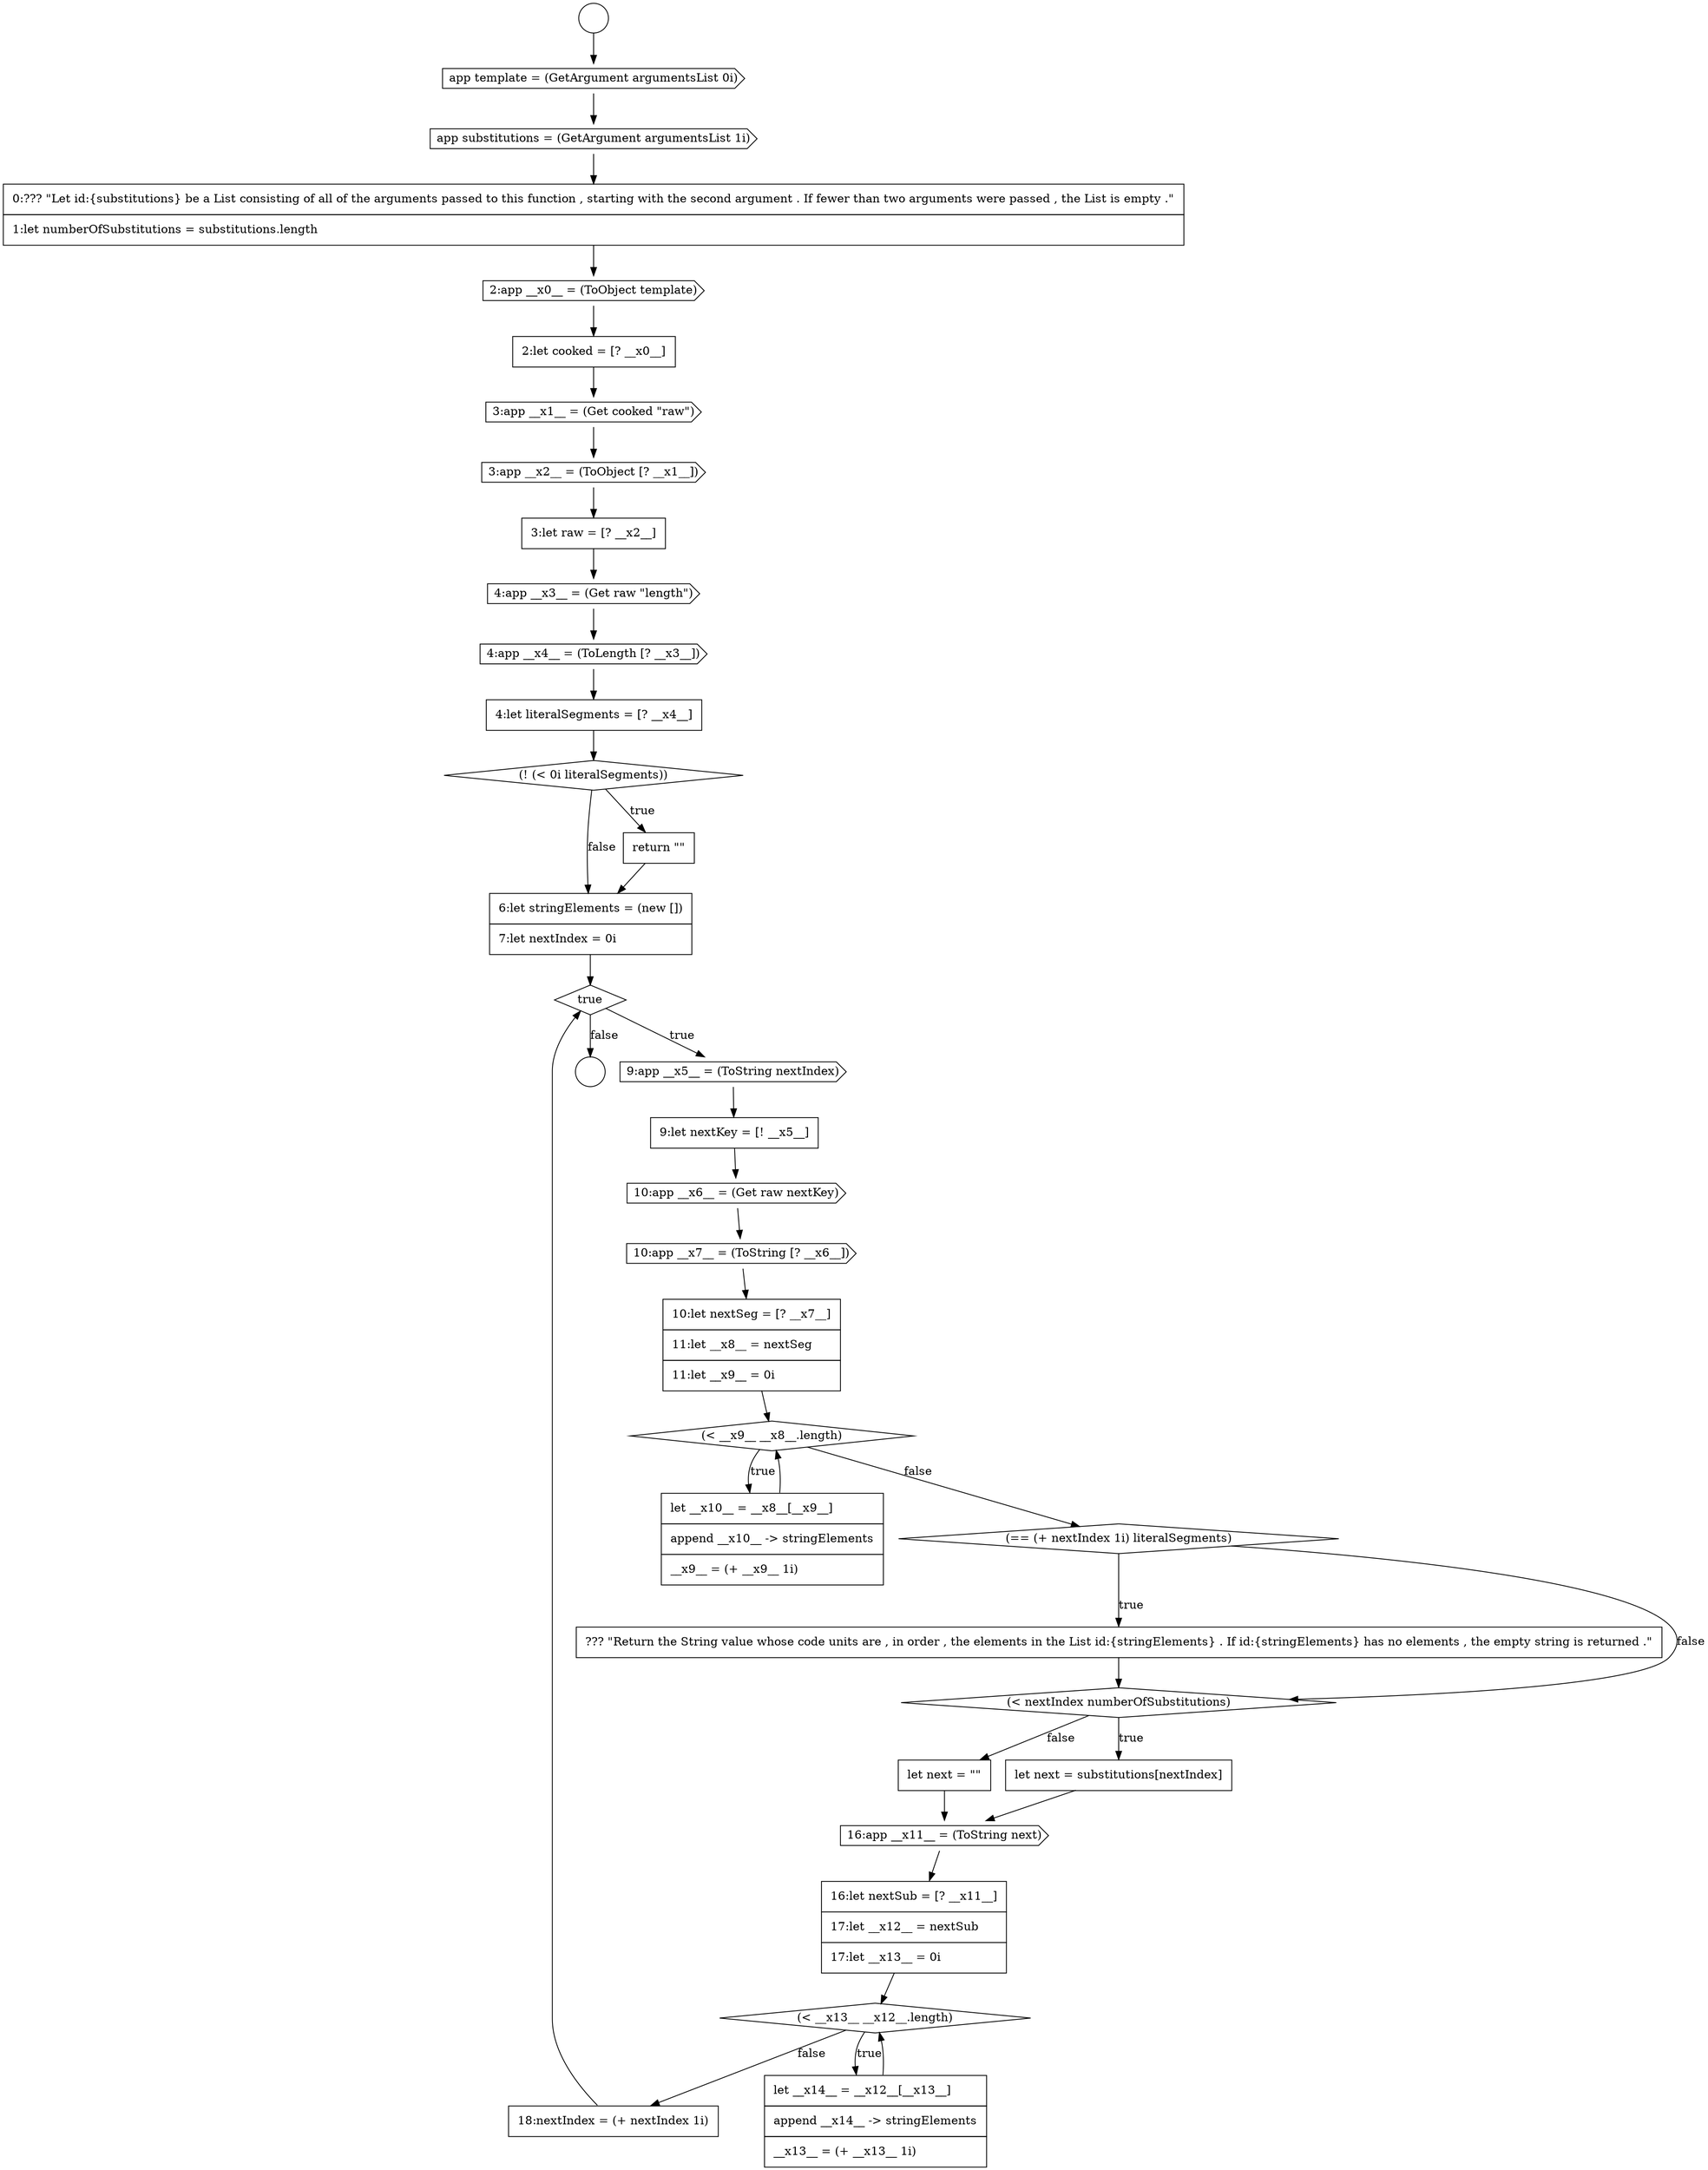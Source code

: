 digraph {
  node12949 [shape=none, margin=0, label=<<font color="black">
    <table border="0" cellborder="1" cellspacing="0" cellpadding="10">
      <tr><td align="left">4:let literalSegments = [? __x4__]</td></tr>
    </table>
  </font>> color="black" fillcolor="white" style=filled]
  node12939 [shape=cds, label=<<font color="black">app template = (GetArgument argumentsList 0i)</font>> color="black" fillcolor="white" style=filled]
  node12960 [shape=none, margin=0, label=<<font color="black">
    <table border="0" cellborder="1" cellspacing="0" cellpadding="10">
      <tr><td align="left">let __x10__ = __x8__[__x9__]</td></tr>
      <tr><td align="left">append __x10__ -&gt; stringElements</td></tr>
      <tr><td align="left">__x9__ = (+ __x9__ 1i)</td></tr>
    </table>
  </font>> color="black" fillcolor="white" style=filled]
  node12961 [shape=diamond, label=<<font color="black">(== (+ nextIndex 1i) literalSegments)</font>> color="black" fillcolor="white" style=filled]
  node12966 [shape=cds, label=<<font color="black">16:app __x11__ = (ToString next)</font>> color="black" fillcolor="white" style=filled]
  node12970 [shape=none, margin=0, label=<<font color="black">
    <table border="0" cellborder="1" cellspacing="0" cellpadding="10">
      <tr><td align="left">18:nextIndex = (+ nextIndex 1i)</td></tr>
    </table>
  </font>> color="black" fillcolor="white" style=filled]
  node12938 [shape=circle label=" " color="black" fillcolor="white" style=filled]
  node12953 [shape=diamond, label=<<font color="black">true</font>> color="black" fillcolor="white" style=filled]
  node12969 [shape=none, margin=0, label=<<font color="black">
    <table border="0" cellborder="1" cellspacing="0" cellpadding="10">
      <tr><td align="left">let __x14__ = __x12__[__x13__]</td></tr>
      <tr><td align="left">append __x14__ -&gt; stringElements</td></tr>
      <tr><td align="left">__x13__ = (+ __x13__ 1i)</td></tr>
    </table>
  </font>> color="black" fillcolor="white" style=filled]
  node12941 [shape=none, margin=0, label=<<font color="black">
    <table border="0" cellborder="1" cellspacing="0" cellpadding="10">
      <tr><td align="left">0:??? &quot;Let id:{substitutions} be a List consisting of all of the arguments passed to this function , starting with the second argument . If fewer than two arguments were passed , the List is empty .&quot;</td></tr>
      <tr><td align="left">1:let numberOfSubstitutions = substitutions.length</td></tr>
    </table>
  </font>> color="black" fillcolor="white" style=filled]
  node12937 [shape=circle label=" " color="black" fillcolor="white" style=filled]
  node12952 [shape=none, margin=0, label=<<font color="black">
    <table border="0" cellborder="1" cellspacing="0" cellpadding="10">
      <tr><td align="left">6:let stringElements = (new [])</td></tr>
      <tr><td align="left">7:let nextIndex = 0i</td></tr>
    </table>
  </font>> color="black" fillcolor="white" style=filled]
  node12957 [shape=cds, label=<<font color="black">10:app __x7__ = (ToString [? __x6__])</font>> color="black" fillcolor="white" style=filled]
  node12940 [shape=cds, label=<<font color="black">app substitutions = (GetArgument argumentsList 1i)</font>> color="black" fillcolor="white" style=filled]
  node12944 [shape=cds, label=<<font color="black">3:app __x1__ = (Get cooked &quot;raw&quot;)</font>> color="black" fillcolor="white" style=filled]
  node12948 [shape=cds, label=<<font color="black">4:app __x4__ = (ToLength [? __x3__])</font>> color="black" fillcolor="white" style=filled]
  node12965 [shape=none, margin=0, label=<<font color="black">
    <table border="0" cellborder="1" cellspacing="0" cellpadding="10">
      <tr><td align="left">let next = &quot;&quot;</td></tr>
    </table>
  </font>> color="black" fillcolor="white" style=filled]
  node12943 [shape=none, margin=0, label=<<font color="black">
    <table border="0" cellborder="1" cellspacing="0" cellpadding="10">
      <tr><td align="left">2:let cooked = [? __x0__]</td></tr>
    </table>
  </font>> color="black" fillcolor="white" style=filled]
  node12956 [shape=cds, label=<<font color="black">10:app __x6__ = (Get raw nextKey)</font>> color="black" fillcolor="white" style=filled]
  node12959 [shape=diamond, label=<<font color="black">(&lt; __x9__ __x8__.length)</font>> color="black" fillcolor="white" style=filled]
  node12950 [shape=diamond, label=<<font color="black">(! (&lt; 0i literalSegments))</font>> color="black" fillcolor="white" style=filled]
  node12945 [shape=cds, label=<<font color="black">3:app __x2__ = (ToObject [? __x1__])</font>> color="black" fillcolor="white" style=filled]
  node12967 [shape=none, margin=0, label=<<font color="black">
    <table border="0" cellborder="1" cellspacing="0" cellpadding="10">
      <tr><td align="left">16:let nextSub = [? __x11__]</td></tr>
      <tr><td align="left">17:let __x12__ = nextSub</td></tr>
      <tr><td align="left">17:let __x13__ = 0i</td></tr>
    </table>
  </font>> color="black" fillcolor="white" style=filled]
  node12942 [shape=cds, label=<<font color="black">2:app __x0__ = (ToObject template)</font>> color="black" fillcolor="white" style=filled]
  node12955 [shape=none, margin=0, label=<<font color="black">
    <table border="0" cellborder="1" cellspacing="0" cellpadding="10">
      <tr><td align="left">9:let nextKey = [! __x5__]</td></tr>
    </table>
  </font>> color="black" fillcolor="white" style=filled]
  node12946 [shape=none, margin=0, label=<<font color="black">
    <table border="0" cellborder="1" cellspacing="0" cellpadding="10">
      <tr><td align="left">3:let raw = [? __x2__]</td></tr>
    </table>
  </font>> color="black" fillcolor="white" style=filled]
  node12962 [shape=none, margin=0, label=<<font color="black">
    <table border="0" cellborder="1" cellspacing="0" cellpadding="10">
      <tr><td align="left">??? &quot;Return the String value whose code units are , in order , the elements in the List id:{stringElements} . If id:{stringElements} has no elements , the empty string is returned .&quot;</td></tr>
    </table>
  </font>> color="black" fillcolor="white" style=filled]
  node12951 [shape=none, margin=0, label=<<font color="black">
    <table border="0" cellborder="1" cellspacing="0" cellpadding="10">
      <tr><td align="left">return &quot;&quot;</td></tr>
    </table>
  </font>> color="black" fillcolor="white" style=filled]
  node12958 [shape=none, margin=0, label=<<font color="black">
    <table border="0" cellborder="1" cellspacing="0" cellpadding="10">
      <tr><td align="left">10:let nextSeg = [? __x7__]</td></tr>
      <tr><td align="left">11:let __x8__ = nextSeg</td></tr>
      <tr><td align="left">11:let __x9__ = 0i</td></tr>
    </table>
  </font>> color="black" fillcolor="white" style=filled]
  node12964 [shape=none, margin=0, label=<<font color="black">
    <table border="0" cellborder="1" cellspacing="0" cellpadding="10">
      <tr><td align="left">let next = substitutions[nextIndex]</td></tr>
    </table>
  </font>> color="black" fillcolor="white" style=filled]
  node12947 [shape=cds, label=<<font color="black">4:app __x3__ = (Get raw &quot;length&quot;)</font>> color="black" fillcolor="white" style=filled]
  node12963 [shape=diamond, label=<<font color="black">(&lt; nextIndex numberOfSubstitutions)</font>> color="black" fillcolor="white" style=filled]
  node12954 [shape=cds, label=<<font color="black">9:app __x5__ = (ToString nextIndex)</font>> color="black" fillcolor="white" style=filled]
  node12968 [shape=diamond, label=<<font color="black">(&lt; __x13__ __x12__.length)</font>> color="black" fillcolor="white" style=filled]
  node12952 -> node12953 [ color="black"]
  node12945 -> node12946 [ color="black"]
  node12962 -> node12963 [ color="black"]
  node12961 -> node12962 [label=<<font color="black">true</font>> color="black"]
  node12961 -> node12963 [label=<<font color="black">false</font>> color="black"]
  node12968 -> node12969 [label=<<font color="black">true</font>> color="black"]
  node12968 -> node12970 [label=<<font color="black">false</font>> color="black"]
  node12946 -> node12947 [ color="black"]
  node12951 -> node12952 [ color="black"]
  node12941 -> node12942 [ color="black"]
  node12955 -> node12956 [ color="black"]
  node12948 -> node12949 [ color="black"]
  node12944 -> node12945 [ color="black"]
  node12967 -> node12968 [ color="black"]
  node12947 -> node12948 [ color="black"]
  node12950 -> node12951 [label=<<font color="black">true</font>> color="black"]
  node12950 -> node12952 [label=<<font color="black">false</font>> color="black"]
  node12943 -> node12944 [ color="black"]
  node12964 -> node12966 [ color="black"]
  node12969 -> node12968 [ color="black"]
  node12960 -> node12959 [ color="black"]
  node12957 -> node12958 [ color="black"]
  node12963 -> node12964 [label=<<font color="black">true</font>> color="black"]
  node12963 -> node12965 [label=<<font color="black">false</font>> color="black"]
  node12965 -> node12966 [ color="black"]
  node12954 -> node12955 [ color="black"]
  node12970 -> node12953 [ color="black"]
  node12959 -> node12960 [label=<<font color="black">true</font>> color="black"]
  node12959 -> node12961 [label=<<font color="black">false</font>> color="black"]
  node12966 -> node12967 [ color="black"]
  node12939 -> node12940 [ color="black"]
  node12949 -> node12950 [ color="black"]
  node12953 -> node12954 [label=<<font color="black">true</font>> color="black"]
  node12953 -> node12938 [label=<<font color="black">false</font>> color="black"]
  node12956 -> node12957 [ color="black"]
  node12942 -> node12943 [ color="black"]
  node12940 -> node12941 [ color="black"]
  node12937 -> node12939 [ color="black"]
  node12958 -> node12959 [ color="black"]
}
